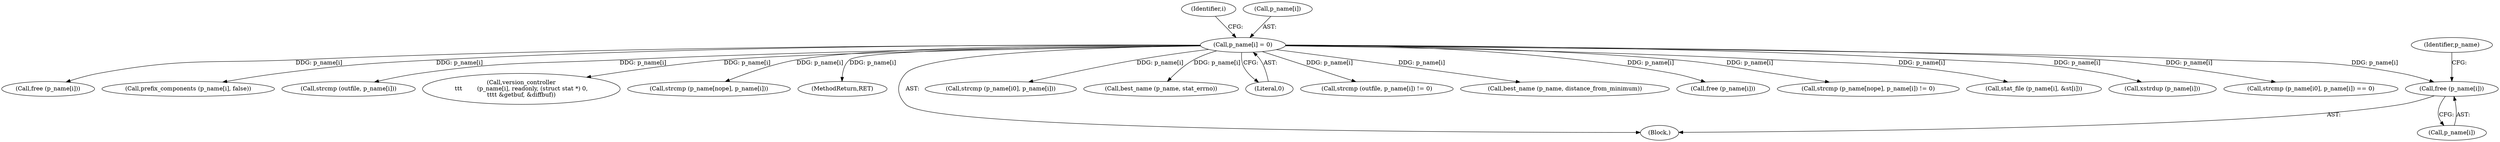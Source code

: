 digraph "0_savannah_f290f48a621867084884bfff87f8093c15195e6a@API" {
"1000183" [label="(Call,free (p_name[i]))"];
"1000187" [label="(Call,p_name[i] = 0)"];
"1000183" [label="(Call,free (p_name[i]))"];
"1000840" [label="(Call,free (p_name[i]))"];
"1002018" [label="(Call,prefix_components (p_name[i], false))"];
"1000187" [label="(Call,p_name[i] = 0)"];
"1001853" [label="(Call,strcmp (outfile, p_name[i]))"];
"1001876" [label="(Call,version_controller\n\t\t\t        (p_name[i], readonly, (struct stat *) 0,\n\t\t\t\t &getbuf, &diffbuf))"];
"1001865" [label="(Call,strcmp (p_name[nope], p_name[i]))"];
"1002173" [label="(MethodReturn,RET)"];
"1000182" [label="(Block,)"];
"1000177" [label="(Identifier,i)"];
"1001737" [label="(Call,strcmp (p_name[i0], p_name[i]))"];
"1001816" [label="(Call,best_name (p_name, stat_errno))"];
"1000188" [label="(Call,p_name[i])"];
"1000191" [label="(Literal,0)"];
"1001852" [label="(Call,strcmp (outfile, p_name[i]) != 0)"];
"1002063" [label="(Call,best_name (p_name, distance_from_minimum))"];
"1000783" [label="(Call,free (p_name[i]))"];
"1000189" [label="(Identifier,p_name)"];
"1001864" [label="(Call,strcmp (p_name[nope], p_name[i]) != 0)"];
"1001771" [label="(Call,stat_file (p_name[i], &st[i]))"];
"1002152" [label="(Call,xstrdup (p_name[i]))"];
"1001736" [label="(Call,strcmp (p_name[i0], p_name[i]) == 0)"];
"1000184" [label="(Call,p_name[i])"];
"1000183" -> "1000182"  [label="AST: "];
"1000183" -> "1000184"  [label="CFG: "];
"1000184" -> "1000183"  [label="AST: "];
"1000189" -> "1000183"  [label="CFG: "];
"1000187" -> "1000183"  [label="DDG: p_name[i]"];
"1000187" -> "1000182"  [label="AST: "];
"1000187" -> "1000191"  [label="CFG: "];
"1000188" -> "1000187"  [label="AST: "];
"1000191" -> "1000187"  [label="AST: "];
"1000177" -> "1000187"  [label="CFG: "];
"1000187" -> "1002173"  [label="DDG: p_name[i]"];
"1000187" -> "1000783"  [label="DDG: p_name[i]"];
"1000187" -> "1000840"  [label="DDG: p_name[i]"];
"1000187" -> "1001736"  [label="DDG: p_name[i]"];
"1000187" -> "1001737"  [label="DDG: p_name[i]"];
"1000187" -> "1001771"  [label="DDG: p_name[i]"];
"1000187" -> "1001816"  [label="DDG: p_name[i]"];
"1000187" -> "1001852"  [label="DDG: p_name[i]"];
"1000187" -> "1001853"  [label="DDG: p_name[i]"];
"1000187" -> "1001864"  [label="DDG: p_name[i]"];
"1000187" -> "1001865"  [label="DDG: p_name[i]"];
"1000187" -> "1001876"  [label="DDG: p_name[i]"];
"1000187" -> "1002018"  [label="DDG: p_name[i]"];
"1000187" -> "1002063"  [label="DDG: p_name[i]"];
"1000187" -> "1002152"  [label="DDG: p_name[i]"];
}
